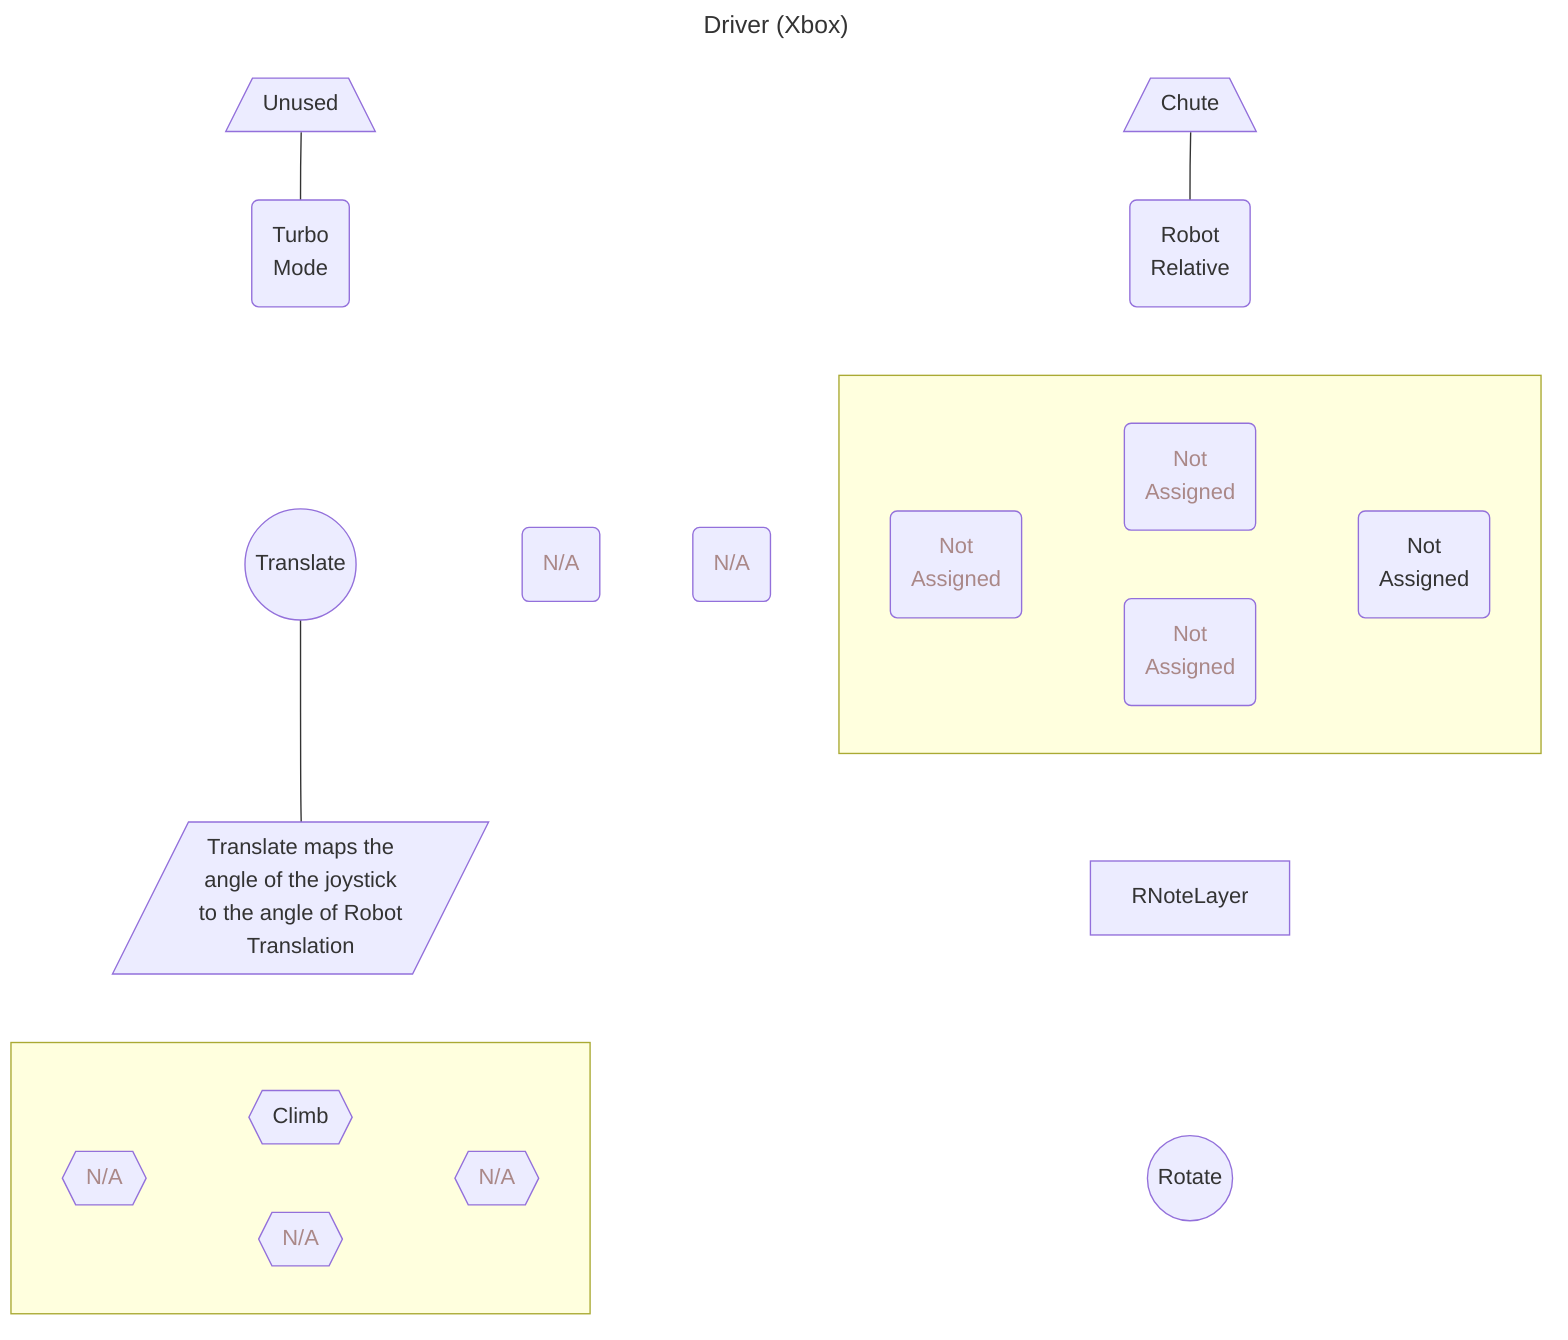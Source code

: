 ---
title: Driver (Xbox)
---
graph TB
    LT[/Unused\]
    NullTrigger:::hidden
    RT[/Chute\]

    LB("Turbo
        Mode")
    NullBumper:::hidden
    RB("Robot
        Relative")

    LJs((Translate))
    Start("N/A"):::na
    Select("N/A"):::na
    subgraph buttons[ ]
        x("Not 
            Assigned"):::na
        y("Not 
            Assigned"):::na
        a("Not 
            Assigned"):::na
        b("Not 
            Assigned")

        x~~~y~~~b
        x~~~a~~~b
    end
    

    LNoteLayer[/"Translate maps the
                      angle of the joystick
                      to the angle of Robot
                      Translation"/]:::note
    MNoteLayer:::hidden
    RNoteLayer:::note

    subgraph dpad[ ]
        dL{{"N/A"}}:::na
        dU{{Climb}}
        dD{{N/A}}:::na
        dR{{N/A}}:::na

        dL~~~dU~~~dR
        dL~~~dD~~~dR
    end
    NullBottom:::hidden
    RJs((Rotate))

    LT---LB~~~LJs---LNoteLayer~~~dpad
    NullTrigger~~~NullBumper
        NullBumper~~~Start~~~MNoteLayer
        NullBumper~~~Select~~~MNoteLayer
        MNoteLayer~~~NullBottom
    RT---RB~~~buttons~~~RNoteLayer~~~RJs

classDef hidden display: none;
classDef na color: #a88